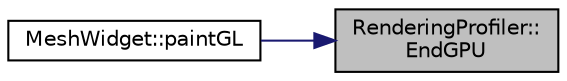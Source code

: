digraph "RenderingProfiler::EndGPU"
{
 // LATEX_PDF_SIZE
  edge [fontname="Helvetica",fontsize="10",labelfontname="Helvetica",labelfontsize="10"];
  node [fontname="Helvetica",fontsize="10",shape=record];
  rankdir="RL";
  Node1 [label="RenderingProfiler::\lEndGPU",height=0.2,width=0.4,color="black", fillcolor="grey75", style="filled", fontcolor="black",tooltip="Ends the GPU profiling if enabled."];
  Node1 -> Node2 [dir="back",color="midnightblue",fontsize="10",style="solid",fontname="Helvetica"];
  Node2 [label="MeshWidget::paintGL",height=0.2,width=0.4,color="black", fillcolor="white", style="filled",URL="$class_mesh_widget.html#a16bcc83fc341dabedd1de588c40b779d",tooltip="Renders the scene."];
}
